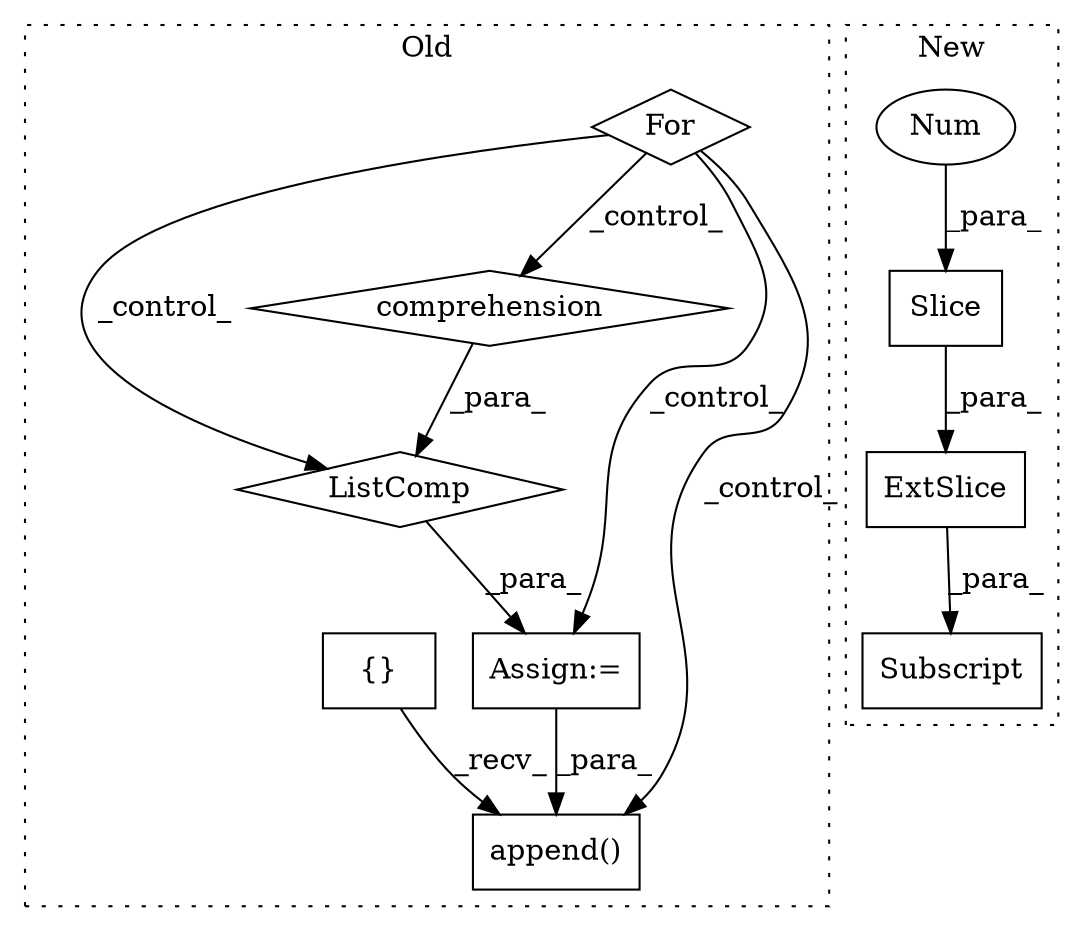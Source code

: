 digraph G {
subgraph cluster0 {
1 [label="ListComp" a="106" s="18203" l="138" shape="diamond"];
4 [label="comprehension" a="45" s="18302" l="3" shape="diamond"];
6 [label="Assign:=" a="68" s="18200" l="3" shape="box"];
7 [label="For" a="107" s="18125,18155" l="4,41" shape="diamond"];
8 [label="append()" a="75" s="18391,18434" l="19,2" shape="box"];
9 [label="{}" a="59" s="18118,18118" l="2,1" shape="box"];
label = "Old";
style="dotted";
}
subgraph cluster1 {
2 [label="Slice" a="80" s="19009" l="1" shape="box"];
3 [label="Num" a="76" s="19010" l="2" shape="ellipse"];
5 [label="Subscript" a="63" s="18999,0" l="14,0" shape="box"];
10 [label="ExtSlice" a="85" s="18999" l="7" shape="box"];
label = "New";
style="dotted";
}
1 -> 6 [label="_para_"];
2 -> 10 [label="_para_"];
3 -> 2 [label="_para_"];
4 -> 1 [label="_para_"];
6 -> 8 [label="_para_"];
7 -> 1 [label="_control_"];
7 -> 4 [label="_control_"];
7 -> 6 [label="_control_"];
7 -> 8 [label="_control_"];
9 -> 8 [label="_recv_"];
10 -> 5 [label="_para_"];
}